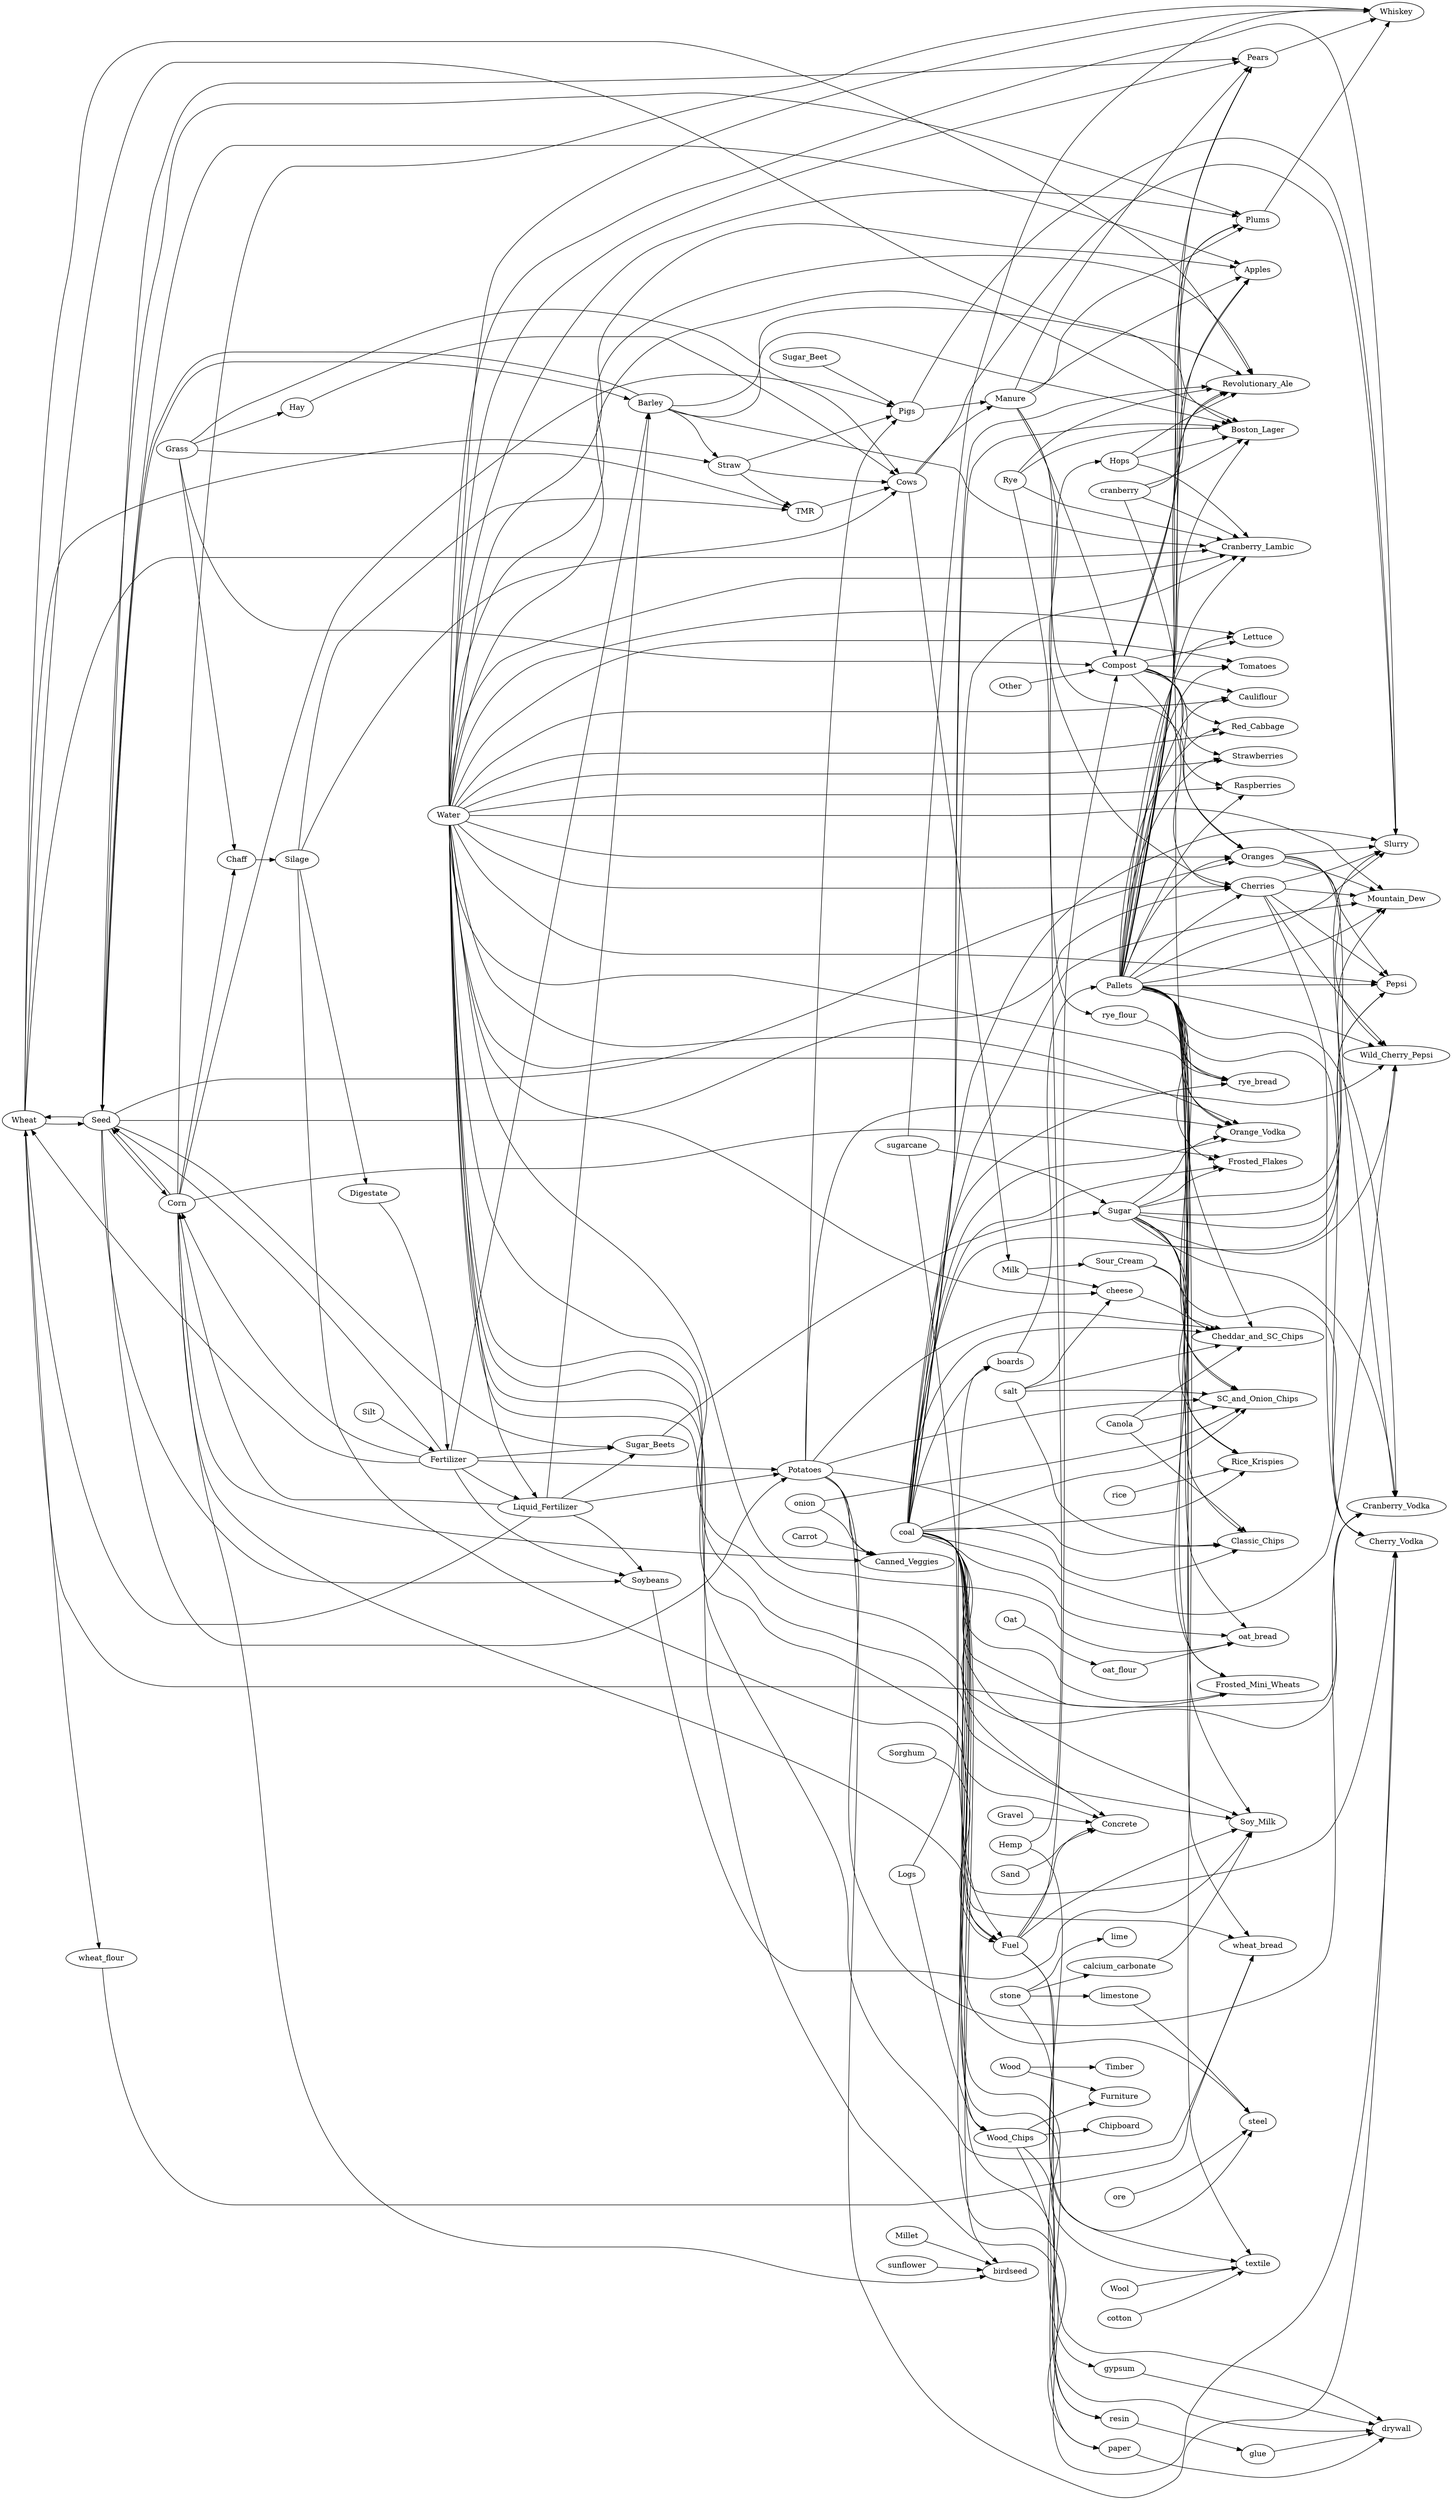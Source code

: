 strict digraph pv {
    rankdir=LR;

    // Pigs
    Wheat       -> Straw
    Barley      -> Straw
    Straw       -> Pigs
    Pigs        -> Manure
    Pigs        -> Slurry

    Corn        -> Pigs
    Sugar_Beet  -> Pigs
    Potatoes    -> Pigs

    // Cows
    Wheat       -> Straw
    Barley      -> Straw
    Straw       -> Cows
    Cows        -> Manure
    Cows        -> Slurry
    Cows        -> Milk

    Grass       -> Cows
    Grass       -> Hay
    Hay         -> Cows
    Silage      -> Cows

    Grass       -> TMR
    Silage      -> TMR
    Straw       -> TMR
    TMR         -> Cows

    // Silage
    Grass       -> Chaff
    Corn        -> Chaff

    Chaff       -> Silage
    Silage      -> Digestate
    Silage      -> Fuel

    // Seed Maker
    Wheat       -> Seed
    Fertilizer  -> Seed

    Barley      -> Seed
    Fertilizer  -> Seed

    Corn        -> Seed
    Fertilizer  -> Seed

    // Crops
    Seed                -> Wheat
    Fertilizer          -> Wheat
    Liquid_Fertilizer   -> Wheat

    Seed                -> Barley
    Fertilizer          -> Barley
    Liquid_Fertilizer   -> Barley

    Seed                -> Corn
    Fertilizer          -> Corn
    Liquid_Fertilizer   -> Corn

    Seed                -> Soybeans
    Fertilizer          -> Soybeans
    Liquid_Fertilizer   -> Soybeans

    Seed                -> Sugar_Beets
    Fertilizer          -> Sugar_Beets
    Liquid_Fertilizer   -> Sugar_Beets

    Seed                -> Potatoes
    Fertilizer          -> Potatoes
    Liquid_Fertilizer   -> Potatoes

    // Liquid Fertilizer
    Fertilizer  -> Liquid_Fertilizer
    Water       -> Liquid_Fertilizer

    // Fertilizer
    Silt        -> Fertilizer
    Digestate   -> Fertilizer

    // Orchards
    Seed        -> Apples
    Water       -> Apples
    Manure      -> Apples
    Compost     -> Apples
    Pallets     -> Apples

    Seed        -> Cherries
    Water       -> Cherries
    Manure      -> Cherries
    Compost     -> Cherries
    Pallets     -> Cherries

    Seed        -> Oranges
    Water       -> Oranges
    Manure      -> Oranges
    Compost     -> Oranges
    Pallets     -> Oranges

    Seed        -> Pears
    Water       -> Pears
    Manure      -> Pears
    Compost     -> Pears
    Pallets     -> Pears

    Seed        -> Plums
    Water       -> Plums
    Manure      -> Plums
    Compost     -> Plums
    Pallets     -> Plums

    // Greenhouses
    Water       -> Lettuce
    Compost     -> Lettuce
    Pallets     -> Lettuce

    Water       -> Tomatoes
    Compost     -> Tomatoes
    Pallets     -> Tomatoes

    Water       -> Cauliflour
    Compost     -> Cauliflour
    Pallets     -> Cauliflour

    Water       -> Red_Cabbage
    Compost     -> Red_Cabbage
    Pallets     -> Red_Cabbage

    Water       -> Strawberries
    Compost     -> Strawberries
    Pallets     -> Strawberries

    Water       -> Raspberries
    Compost     -> Raspberries
    Pallets     -> Raspberries

    // Compost Place
    Manure      -> Compost
    Fuel        -> Compost

    Grass       -> Compost
    Fuel        -> Compost

    Other       -> Compost
    Fuel        -> Compost

    // Pallet Place
    boards -> Pallets

    // Blackcap Birdseed
    Millet      -> birdseed
    sunflower   -> birdseed
    Corn        -> birdseed
    coal        -> birdseed

    // Grain Mill
    Wheat   -> wheat_flour
    Rye     -> rye_flour
    Oat     -> oat_flour

    // Sugar Refinery
    Sugar_Beets -> Sugar
    sugarcane   -> Sugar

    // Hops and Props
    Hemp        -> Hops

    // Pjevs Concrete
    Sand        -> Concrete
    Gravel      -> Concrete
    Water       -> Concrete

    Sand        -> Concrete
    Gravel      -> Concrete
    Water       -> Concrete
    coal        -> Concrete

    Sand        -> Concrete
    Gravel      -> Concrete
    Water       -> Concrete
    Fuel        -> Concrete

    // Heartland Bread
    coal        -> wheat_bread
    Water       -> wheat_bread
    Pallets     -> wheat_bread
    wheat_flour -> wheat_bread

    coal        -> oat_bread
    Water       -> oat_bread
    Pallets     -> oat_bread
    oat_flour   -> oat_bread

    coal        -> rye_bread
    Water       -> rye_bread
    Pallets     -> rye_bread
    rye_flour   -> rye_bread

    // Cogent Forest Products
    Wood_Chips  -> paper
    coal        -> paper

    Wood_Chips  -> resin
    coal        -> resin

    Logs        -> boards
    Logs        -> Wood_Chips
    coal        -> boards
    coal        -> Wood_Chips

    // Sam Adams
    coal        -> Boston_Lager
    Wheat       -> Boston_Lager
    Barley      -> Boston_Lager
    Hops        -> Boston_Lager
    cranberry   -> Boston_Lager
    Rye         -> Boston_Lager
    Water       -> Boston_Lager
    Pallets     -> Boston_Lager

    coal        -> Revolutionary_Ale
    Wheat       -> Revolutionary_Ale
    Barley      -> Revolutionary_Ale
    Hops        -> Revolutionary_Ale
    cranberry   -> Revolutionary_Ale
    Rye         -> Revolutionary_Ale
    Water       -> Revolutionary_Ale
    Pallets     -> Revolutionary_Ale

    coal        -> Cranberry_Lambic
    Wheat       -> Cranberry_Lambic
    Barley      -> Cranberry_Lambic
    Hops        -> Cranberry_Lambic
    cranberry   -> Cranberry_Lambic
    Rye         -> Cranberry_Lambic
    Water       -> Cranberry_Lambic
    Pallets     -> Cranberry_Lambic

    // Kellogs
    coal        -> Frosted_Mini_Wheats
    Wheat       -> Frosted_Mini_Wheats
    Sugar       -> Frosted_Mini_Wheats
    Pallets     -> Frosted_Mini_Wheats

    coal        -> Frosted_Flakes
    Corn        -> Frosted_Flakes
    Sugar       -> Frosted_Flakes
    Pallets     -> Frosted_Flakes

    coal        -> Rice_Krispies
    rice        -> Rice_Krispies
    Sugar       -> Rice_Krispies
    Pallets     -> Rice_Krispies

    // Frito Lay
    coal        -> Classic_Chips
    Potatoes    -> Classic_Chips
    Canola      -> Classic_Chips
    salt        -> Classic_Chips
    Pallets     -> Classic_Chips

    coal        -> Cheddar_and_SC_Chips
    Potatoes    -> Cheddar_and_SC_Chips
    Canola      -> Cheddar_and_SC_Chips
    salt        -> Cheddar_and_SC_Chips
    cheese      -> Cheddar_and_SC_Chips
    Sour_Cream  -> Cheddar_and_SC_Chips
    Pallets     -> Cheddar_and_SC_Chips

    coal        -> SC_and_Onion_Chips
    Potatoes    -> SC_and_Onion_Chips
    Canola      -> SC_and_Onion_Chips
    onion       -> SC_and_Onion_Chips
    salt        -> SC_and_Onion_Chips
    Sour_Cream  -> SC_and_Onion_Chips
    Pallets     -> SC_and_Onion_Chips

    // National Gypsum
    coal        -> drywall
    glue        -> drywall
    paper       -> drywall
    gypsum      -> drywall
    Fuel        -> drywall

    // Pepsi
    coal        -> Pepsi
    Sugar       -> Pepsi
    Cherries    -> Pepsi
    Oranges     -> Pepsi
    Water       -> Pepsi
    Pallets     -> Pepsi

    coal        -> Wild_Cherry_Pepsi
    Sugar       -> Wild_Cherry_Pepsi
    Cherries    -> Wild_Cherry_Pepsi
    Oranges     -> Wild_Cherry_Pepsi
    Water       -> Wild_Cherry_Pepsi
    Pallets     -> Wild_Cherry_Pepsi

    coal        -> Mountain_Dew
    Sugar       -> Mountain_Dew
    Cherries    -> Mountain_Dew
    Oranges     -> Mountain_Dew
    Water       -> Mountain_Dew
    Pallets     -> Mountain_Dew

    coal        -> Slurry
    Sugar       -> Slurry
    Cherries    -> Slurry
    Oranges     -> Slurry
    Water       -> Slurry
    Pallets     -> Slurry

    // F.M. Textile
    cotton      -> textile
    Hemp        -> textile
    coal        -> textile
    Wool        -> textile
    Pallets     -> textile

    // User Glue
    resin       -> glue

    // Smirnoff
    coal        -> Cherry_Vodka
    Potatoes    -> Cherry_Vodka
    Sugar       -> Cherry_Vodka
    Cherries    -> Cherry_Vodka
    Water       -> Cherry_Vodka
    Pallets     -> Cherry_Vodka

    coal        -> Orange_Vodka
    Potatoes    -> Orange_Vodka
    Sugar       -> Orange_Vodka
    cranberry   -> Orange_Vodka
    Water       -> Orange_Vodka
    Pallets     -> Orange_Vodka

    coal        -> Cranberry_Vodka
    Potatoes    -> Cranberry_Vodka
    Sugar       -> Cranberry_Vodka
    Oranges     -> Cranberry_Vodka
    Water       -> Cranberry_Vodka
    Pallets     -> Cranberry_Vodka

    // Silk Soymilk
    coal        -> Soy_Milk
    Soybeans    -> Soy_Milk
    calcium_carbonate -> Soy_Milk
    Water       -> Soy_Milk
    Fuel        -> Soy_Milk
    Pallets     -> Soy_Milk

    // Shell Fuel
    Sorghum     -> Fuel
    sugarcane   -> Fuel
    Corn        -> Fuel

    // Borden Dairy
    Milk        -> cheese
    Water       -> cheese
    salt        -> cheese

    Milk        -> Sour_Cream

    // Stone Processing
    stone       -> lime
    stone       -> limestone
    stone       -> calcium_carbonate
    stone       -> gypsum

    // Popcorn Suttons
    Water       -> Whiskey
    Pears       -> Whiskey
    Plums       -> Whiskey
    sugarcane   -> Whiskey
    Corn        -> Whiskey

    // Krystal Steel
    ore         -> steel
    limestone   -> steel
    coal        -> steel
    Fuel        -> steel

    // Furniture Factory
    Wood_Chips  -> Chipboard

    Wood        -> Timber

    Wood_Chips  -> Furniture
    Wood        -> Furniture

    // Delmonte
    Potatoes    -> Canned_Veggies
    Corn        -> Canned_Veggies
    onion       -> Canned_Veggies
    Carrot      -> Canned_Veggies
}
